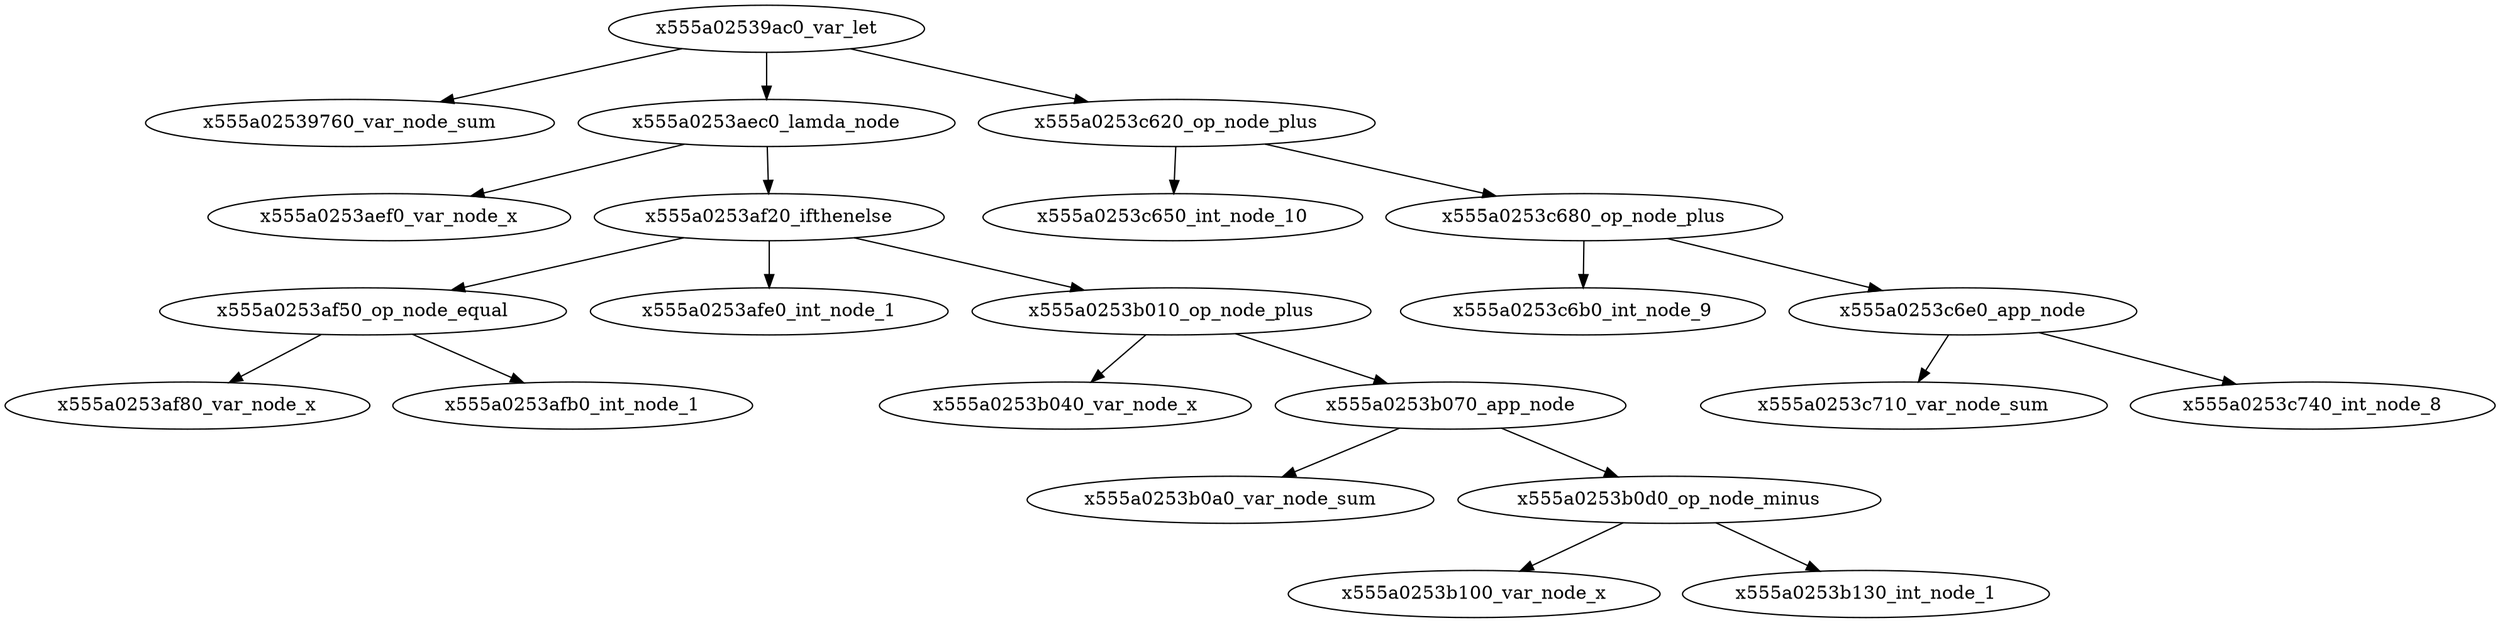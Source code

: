digraph G {
x555a02539ac0_var_let -> x555a02539760_var_node_sum
x555a02539ac0_var_let -> x555a0253aec0_lamda_node
x555a0253aec0_lamda_node -> x555a0253aef0_var_node_x
x555a0253aec0_lamda_node -> x555a0253af20_ifthenelse
x555a0253af20_ifthenelse -> x555a0253af50_op_node_equal
x555a0253af50_op_node_equal -> x555a0253af80_var_node_x
x555a0253af50_op_node_equal -> x555a0253afb0_int_node_1
x555a0253af20_ifthenelse -> x555a0253afe0_int_node_1
x555a0253af20_ifthenelse -> x555a0253b010_op_node_plus
x555a0253b010_op_node_plus -> x555a0253b040_var_node_x
x555a0253b010_op_node_plus -> x555a0253b070_app_node
x555a0253b070_app_node -> x555a0253b0a0_var_node_sum
x555a0253b070_app_node -> x555a0253b0d0_op_node_minus
x555a0253b0d0_op_node_minus -> x555a0253b100_var_node_x
x555a0253b0d0_op_node_minus -> x555a0253b130_int_node_1
x555a02539ac0_var_let -> x555a0253c620_op_node_plus
x555a0253c620_op_node_plus -> x555a0253c650_int_node_10
x555a0253c620_op_node_plus -> x555a0253c680_op_node_plus
x555a0253c680_op_node_plus -> x555a0253c6b0_int_node_9
x555a0253c680_op_node_plus -> x555a0253c6e0_app_node
x555a0253c6e0_app_node -> x555a0253c710_var_node_sum
x555a0253c6e0_app_node -> x555a0253c740_int_node_8
}
